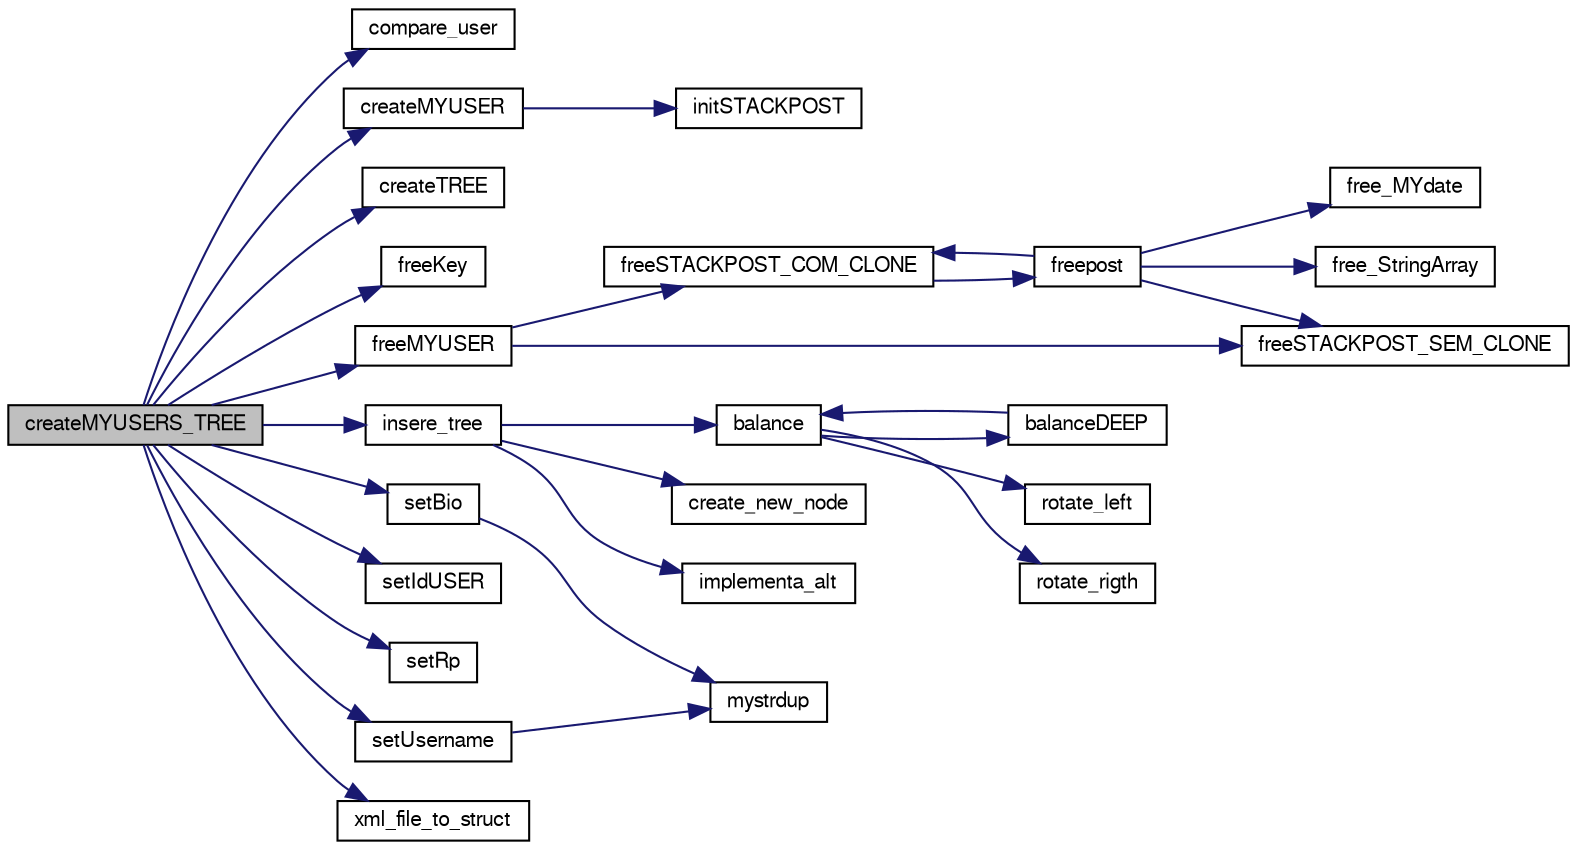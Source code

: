 digraph "createMYUSERS_TREE"
{
  edge [fontname="FreeSans",fontsize="10",labelfontname="FreeSans",labelfontsize="10"];
  node [fontname="FreeSans",fontsize="10",shape=record];
  rankdir="LR";
  Node1 [label="createMYUSERS_TREE",height=0.2,width=0.4,color="black", fillcolor="grey75", style="filled", fontcolor="black"];
  Node1 -> Node2 [color="midnightblue",fontsize="10",style="solid",fontname="FreeSans"];
  Node2 [label="compare_user",height=0.2,width=0.4,color="black", fillcolor="white", style="filled",URL="$myuser_8c.html#a5830d24c6af616f7abda520ed1dc1444",tooltip="Função que compara 2 keys de user diferentes. "];
  Node1 -> Node3 [color="midnightblue",fontsize="10",style="solid",fontname="FreeSans"];
  Node3 [label="createMYUSER",height=0.2,width=0.4,color="black", fillcolor="white", style="filled",URL="$myuser_8c.html#accd6026eed60ad74ffe1dca295541e13",tooltip="Função que aloca memória para um user. "];
  Node3 -> Node4 [color="midnightblue",fontsize="10",style="solid",fontname="FreeSans"];
  Node4 [label="initSTACKPOST",height=0.2,width=0.4,color="black", fillcolor="white", style="filled",URL="$mypost_8c.html#ac441cbdcf1391689526aba31a5e5aae9",tooltip="Função que inicializa um stackpost. "];
  Node1 -> Node5 [color="midnightblue",fontsize="10",style="solid",fontname="FreeSans"];
  Node5 [label="createTREE",height=0.2,width=0.4,color="black", fillcolor="white", style="filled",URL="$mytree_8c.html#a9dce7ae4d5be401262c1dc0919d07efc",tooltip="Função cria a estrutura que contêm a árvore. "];
  Node1 -> Node6 [color="midnightblue",fontsize="10",style="solid",fontname="FreeSans"];
  Node6 [label="freeKey",height=0.2,width=0.4,color="black", fillcolor="white", style="filled",URL="$myuser_8c.html#a6ab0300c891cf4faa61df2f878bce54a",tooltip="Função que liberta a memória de um key. "];
  Node1 -> Node7 [color="midnightblue",fontsize="10",style="solid",fontname="FreeSans"];
  Node7 [label="freeMYUSER",height=0.2,width=0.4,color="black", fillcolor="white", style="filled",URL="$myuser_8c.html#a5123e16973f221037824315bb060bc91",tooltip="Função que liberta a memória de um user. "];
  Node7 -> Node8 [color="midnightblue",fontsize="10",style="solid",fontname="FreeSans"];
  Node8 [label="freeSTACKPOST_COM_CLONE",height=0.2,width=0.4,color="black", fillcolor="white", style="filled",URL="$mypost_8c.html#a80b528f810114367a43b3972570c1c3e",tooltip="Função que dá free a um clone stackpost. "];
  Node8 -> Node9 [color="midnightblue",fontsize="10",style="solid",fontname="FreeSans"];
  Node9 [label="freepost",height=0.2,width=0.4,color="black", fillcolor="white", style="filled",URL="$mypost_8c.html#a08e79594d5f2f7acf98a907972c05c51",tooltip="Função que liberta a memória alocada para um dado post. "];
  Node9 -> Node10 [color="midnightblue",fontsize="10",style="solid",fontname="FreeSans"];
  Node10 [label="free_MYdate",height=0.2,width=0.4,color="black", fillcolor="white", style="filled",URL="$mydate_8c.html#a47a8a92914dfb1a80155143103d3183c",tooltip="Função liberta a memória da data. "];
  Node9 -> Node11 [color="midnightblue",fontsize="10",style="solid",fontname="FreeSans"];
  Node11 [label="free_StringArray",height=0.2,width=0.4,color="black", fillcolor="white", style="filled",URL="$mypost_8c.html#aab669e7098e15119ed28ed6e38174c06",tooltip="Função que liberta um array de strings. "];
  Node9 -> Node8 [color="midnightblue",fontsize="10",style="solid",fontname="FreeSans"];
  Node9 -> Node12 [color="midnightblue",fontsize="10",style="solid",fontname="FreeSans"];
  Node12 [label="freeSTACKPOST_SEM_CLONE",height=0.2,width=0.4,color="black", fillcolor="white", style="filled",URL="$mypost_8c.html#a91b21fb278f52144ead6215a80e864a5",tooltip="Função que dá free a uma stackpost. "];
  Node7 -> Node12 [color="midnightblue",fontsize="10",style="solid",fontname="FreeSans"];
  Node1 -> Node13 [color="midnightblue",fontsize="10",style="solid",fontname="FreeSans"];
  Node13 [label="insere_tree",height=0.2,width=0.4,color="black", fillcolor="white", style="filled",URL="$mytree_8c.html#a7faa98622d7d8699dd0505fac22ed6ec",tooltip="Função insere um elemento na árvore. "];
  Node13 -> Node14 [color="midnightblue",fontsize="10",style="solid",fontname="FreeSans"];
  Node14 [label="balance",height=0.2,width=0.4,color="black", fillcolor="white", style="filled",URL="$mytree_8c.html#afc02f01563a197de8a65d9cdab5a0267",tooltip="Função efetua o balanceamento da árvore. "];
  Node14 -> Node15 [color="midnightblue",fontsize="10",style="solid",fontname="FreeSans"];
  Node15 [label="balanceDEEP",height=0.2,width=0.4,color="black", fillcolor="white", style="filled",URL="$mytree_8c.html#a12ba44d23354b9652c365e450982c658",tooltip="Função calcula o balanço de um nodo. "];
  Node15 -> Node14 [color="midnightblue",fontsize="10",style="solid",fontname="FreeSans"];
  Node14 -> Node16 [color="midnightblue",fontsize="10",style="solid",fontname="FreeSans"];
  Node16 [label="rotate_left",height=0.2,width=0.4,color="black", fillcolor="white", style="filled",URL="$mytree_8c.html#a6a4235e15d23f9324aa7043383230056",tooltip="Função efetua uma rotação para a esquerda da árvore. "];
  Node14 -> Node17 [color="midnightblue",fontsize="10",style="solid",fontname="FreeSans"];
  Node17 [label="rotate_rigth",height=0.2,width=0.4,color="black", fillcolor="white", style="filled",URL="$mytree_8c.html#a4e63a9f2f871459b80e09324162d0ba9",tooltip="Função efetua uma rotação para a direita da árvore. "];
  Node13 -> Node18 [color="midnightblue",fontsize="10",style="solid",fontname="FreeSans"];
  Node18 [label="create_new_node",height=0.2,width=0.4,color="black", fillcolor="white", style="filled",URL="$mytree_8c.html#a2843723d722fbed22bd34e35727fe068",tooltip="Função que cria um novo nodo. "];
  Node13 -> Node19 [color="midnightblue",fontsize="10",style="solid",fontname="FreeSans"];
  Node19 [label="implementa_alt",height=0.2,width=0.4,color="black", fillcolor="white", style="filled",URL="$mytree_8c.html#a8a25d8e6b754c18bbb6aba86774a0bfd",tooltip="Função que implementa a nova altura de um dado nodo. "];
  Node1 -> Node20 [color="midnightblue",fontsize="10",style="solid",fontname="FreeSans"];
  Node20 [label="setBio",height=0.2,width=0.4,color="black", fillcolor="white", style="filled",URL="$myuser_8c.html#af21f1f8f22ee05837bade70fb725aa5e",tooltip="Função que altera a biografia de um user. "];
  Node20 -> Node21 [color="midnightblue",fontsize="10",style="solid",fontname="FreeSans"];
  Node21 [label="mystrdup",height=0.2,width=0.4,color="black", fillcolor="white", style="filled",URL="$common_8c.html#aaec695d4d3f73b13b968950d7857116d"];
  Node1 -> Node22 [color="midnightblue",fontsize="10",style="solid",fontname="FreeSans"];
  Node22 [label="setIdUSER",height=0.2,width=0.4,color="black", fillcolor="white", style="filled",URL="$myuser_8c.html#a5f10dcba893cd127b40d95237f766c1b",tooltip="Função que altera o Id de um user. "];
  Node1 -> Node23 [color="midnightblue",fontsize="10",style="solid",fontname="FreeSans"];
  Node23 [label="setRp",height=0.2,width=0.4,color="black", fillcolor="white", style="filled",URL="$myuser_8c.html#a40c7f0f33db1d4597bd91108ce661826",tooltip="Função que altera a reputação de um user. "];
  Node1 -> Node24 [color="midnightblue",fontsize="10",style="solid",fontname="FreeSans"];
  Node24 [label="setUsername",height=0.2,width=0.4,color="black", fillcolor="white", style="filled",URL="$myuser_8c.html#ada309f176f1c06c034ef9d4a44ce3da6",tooltip="Função que obtém altera o nome de um user. "];
  Node24 -> Node21 [color="midnightblue",fontsize="10",style="solid",fontname="FreeSans"];
  Node1 -> Node25 [color="midnightblue",fontsize="10",style="solid",fontname="FreeSans"];
  Node25 [label="xml_file_to_struct",height=0.2,width=0.4,color="black", fillcolor="white", style="filled",URL="$loading_8c.html#a48c0fce05821c32dd2f2295268b628d3",tooltip="Função que (recorrendo à biblioteca libxml2) efetua o parsing de um ficheiro xml. ..."];
}
